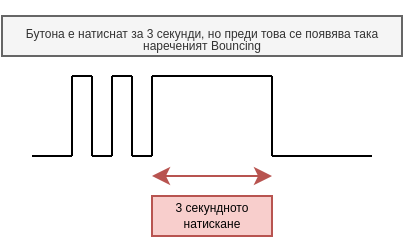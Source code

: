 <mxfile version="18.1.1" type="device"><diagram id="lXu9XGVCSQ1SHf2Zji6F" name="Page-1"><mxGraphModel dx="474" dy="268" grid="1" gridSize="10" guides="1" tooltips="1" connect="1" arrows="1" fold="1" page="1" pageScale="1" pageWidth="850" pageHeight="1100" math="0" shadow="0"><root><mxCell id="0"/><mxCell id="1" parent="0"/><mxCell id="yVJ4eUDlUfeuEBY9VMti-1" value="" style="endArrow=none;html=1;rounded=0;" edge="1" parent="1"><mxGeometry width="50" height="50" relative="1" as="geometry"><mxPoint x="240" y="360" as="sourcePoint"/><mxPoint x="260" y="360" as="targetPoint"/></mxGeometry></mxCell><mxCell id="yVJ4eUDlUfeuEBY9VMti-2" value="" style="endArrow=none;html=1;rounded=0;" edge="1" parent="1"><mxGeometry width="50" height="50" relative="1" as="geometry"><mxPoint x="260" y="360" as="sourcePoint"/><mxPoint x="260" y="320" as="targetPoint"/></mxGeometry></mxCell><mxCell id="yVJ4eUDlUfeuEBY9VMti-3" value="" style="endArrow=none;html=1;rounded=0;" edge="1" parent="1"><mxGeometry width="50" height="50" relative="1" as="geometry"><mxPoint x="260" y="320" as="sourcePoint"/><mxPoint x="270" y="320" as="targetPoint"/></mxGeometry></mxCell><mxCell id="yVJ4eUDlUfeuEBY9VMti-4" value="" style="endArrow=none;html=1;rounded=0;" edge="1" parent="1"><mxGeometry width="50" height="50" relative="1" as="geometry"><mxPoint x="270" y="320" as="sourcePoint"/><mxPoint x="270" y="360" as="targetPoint"/></mxGeometry></mxCell><mxCell id="yVJ4eUDlUfeuEBY9VMti-6" value="" style="endArrow=none;html=1;rounded=0;" edge="1" parent="1"><mxGeometry width="50" height="50" relative="1" as="geometry"><mxPoint x="270" y="360" as="sourcePoint"/><mxPoint x="280" y="360" as="targetPoint"/></mxGeometry></mxCell><mxCell id="yVJ4eUDlUfeuEBY9VMti-7" value="" style="endArrow=none;html=1;rounded=0;" edge="1" parent="1"><mxGeometry width="50" height="50" relative="1" as="geometry"><mxPoint x="280" y="360" as="sourcePoint"/><mxPoint x="280" y="320" as="targetPoint"/></mxGeometry></mxCell><mxCell id="yVJ4eUDlUfeuEBY9VMti-8" value="" style="endArrow=none;html=1;rounded=0;" edge="1" parent="1"><mxGeometry width="50" height="50" relative="1" as="geometry"><mxPoint x="280" y="320" as="sourcePoint"/><mxPoint x="290" y="320" as="targetPoint"/></mxGeometry></mxCell><mxCell id="yVJ4eUDlUfeuEBY9VMti-9" value="" style="endArrow=none;html=1;rounded=0;" edge="1" parent="1"><mxGeometry width="50" height="50" relative="1" as="geometry"><mxPoint x="290" y="360" as="sourcePoint"/><mxPoint x="290" y="320" as="targetPoint"/></mxGeometry></mxCell><mxCell id="yVJ4eUDlUfeuEBY9VMti-10" value="" style="endArrow=none;html=1;rounded=0;" edge="1" parent="1"><mxGeometry width="50" height="50" relative="1" as="geometry"><mxPoint x="290" y="360" as="sourcePoint"/><mxPoint x="300" y="360" as="targetPoint"/></mxGeometry></mxCell><mxCell id="yVJ4eUDlUfeuEBY9VMti-11" value="" style="endArrow=none;html=1;rounded=0;" edge="1" parent="1"><mxGeometry width="50" height="50" relative="1" as="geometry"><mxPoint x="300" y="360" as="sourcePoint"/><mxPoint x="300" y="320" as="targetPoint"/></mxGeometry></mxCell><mxCell id="yVJ4eUDlUfeuEBY9VMti-12" value="" style="endArrow=none;html=1;rounded=0;" edge="1" parent="1"><mxGeometry width="50" height="50" relative="1" as="geometry"><mxPoint x="300" y="320" as="sourcePoint"/><mxPoint x="360" y="320" as="targetPoint"/></mxGeometry></mxCell><mxCell id="yVJ4eUDlUfeuEBY9VMti-13" value="" style="endArrow=none;html=1;rounded=0;" edge="1" parent="1"><mxGeometry width="50" height="50" relative="1" as="geometry"><mxPoint x="360" y="360" as="sourcePoint"/><mxPoint x="360" y="320" as="targetPoint"/></mxGeometry></mxCell><mxCell id="yVJ4eUDlUfeuEBY9VMti-14" value="" style="endArrow=none;html=1;rounded=0;" edge="1" parent="1"><mxGeometry width="50" height="50" relative="1" as="geometry"><mxPoint x="360" y="360" as="sourcePoint"/><mxPoint x="410" y="360" as="targetPoint"/></mxGeometry></mxCell><mxCell id="yVJ4eUDlUfeuEBY9VMti-16" value="&lt;p style=&quot;line-height: 0.4;&quot;&gt;&lt;font style=&quot;font-size: 6px;&quot;&gt;Бутона е натиснат за 3 секунди, но преди това се появява така нареченият Bouncing&lt;/font&gt;&lt;/p&gt;" style="text;html=1;strokeColor=#666666;fillColor=#f5f5f5;align=center;verticalAlign=middle;whiteSpace=wrap;rounded=0;fontColor=#333333;" vertex="1" parent="1"><mxGeometry x="225" y="290" width="200" height="20" as="geometry"/></mxCell><mxCell id="yVJ4eUDlUfeuEBY9VMti-17" value="" style="endArrow=classic;startArrow=classic;html=1;rounded=0;fontSize=6;fillColor=#f8cecc;strokeColor=#b85450;" edge="1" parent="1"><mxGeometry width="50" height="50" relative="1" as="geometry"><mxPoint x="300" y="370" as="sourcePoint"/><mxPoint x="360" y="370" as="targetPoint"/></mxGeometry></mxCell><mxCell id="yVJ4eUDlUfeuEBY9VMti-18" value="&lt;div&gt;3 секундното&lt;/div&gt;&lt;div&gt;натискане&lt;br&gt;&lt;/div&gt;" style="text;html=1;strokeColor=#b85450;fillColor=#f8cecc;align=center;verticalAlign=middle;whiteSpace=wrap;rounded=0;fontSize=6;" vertex="1" parent="1"><mxGeometry x="300" y="380" width="60" height="20" as="geometry"/></mxCell></root></mxGraphModel></diagram></mxfile>